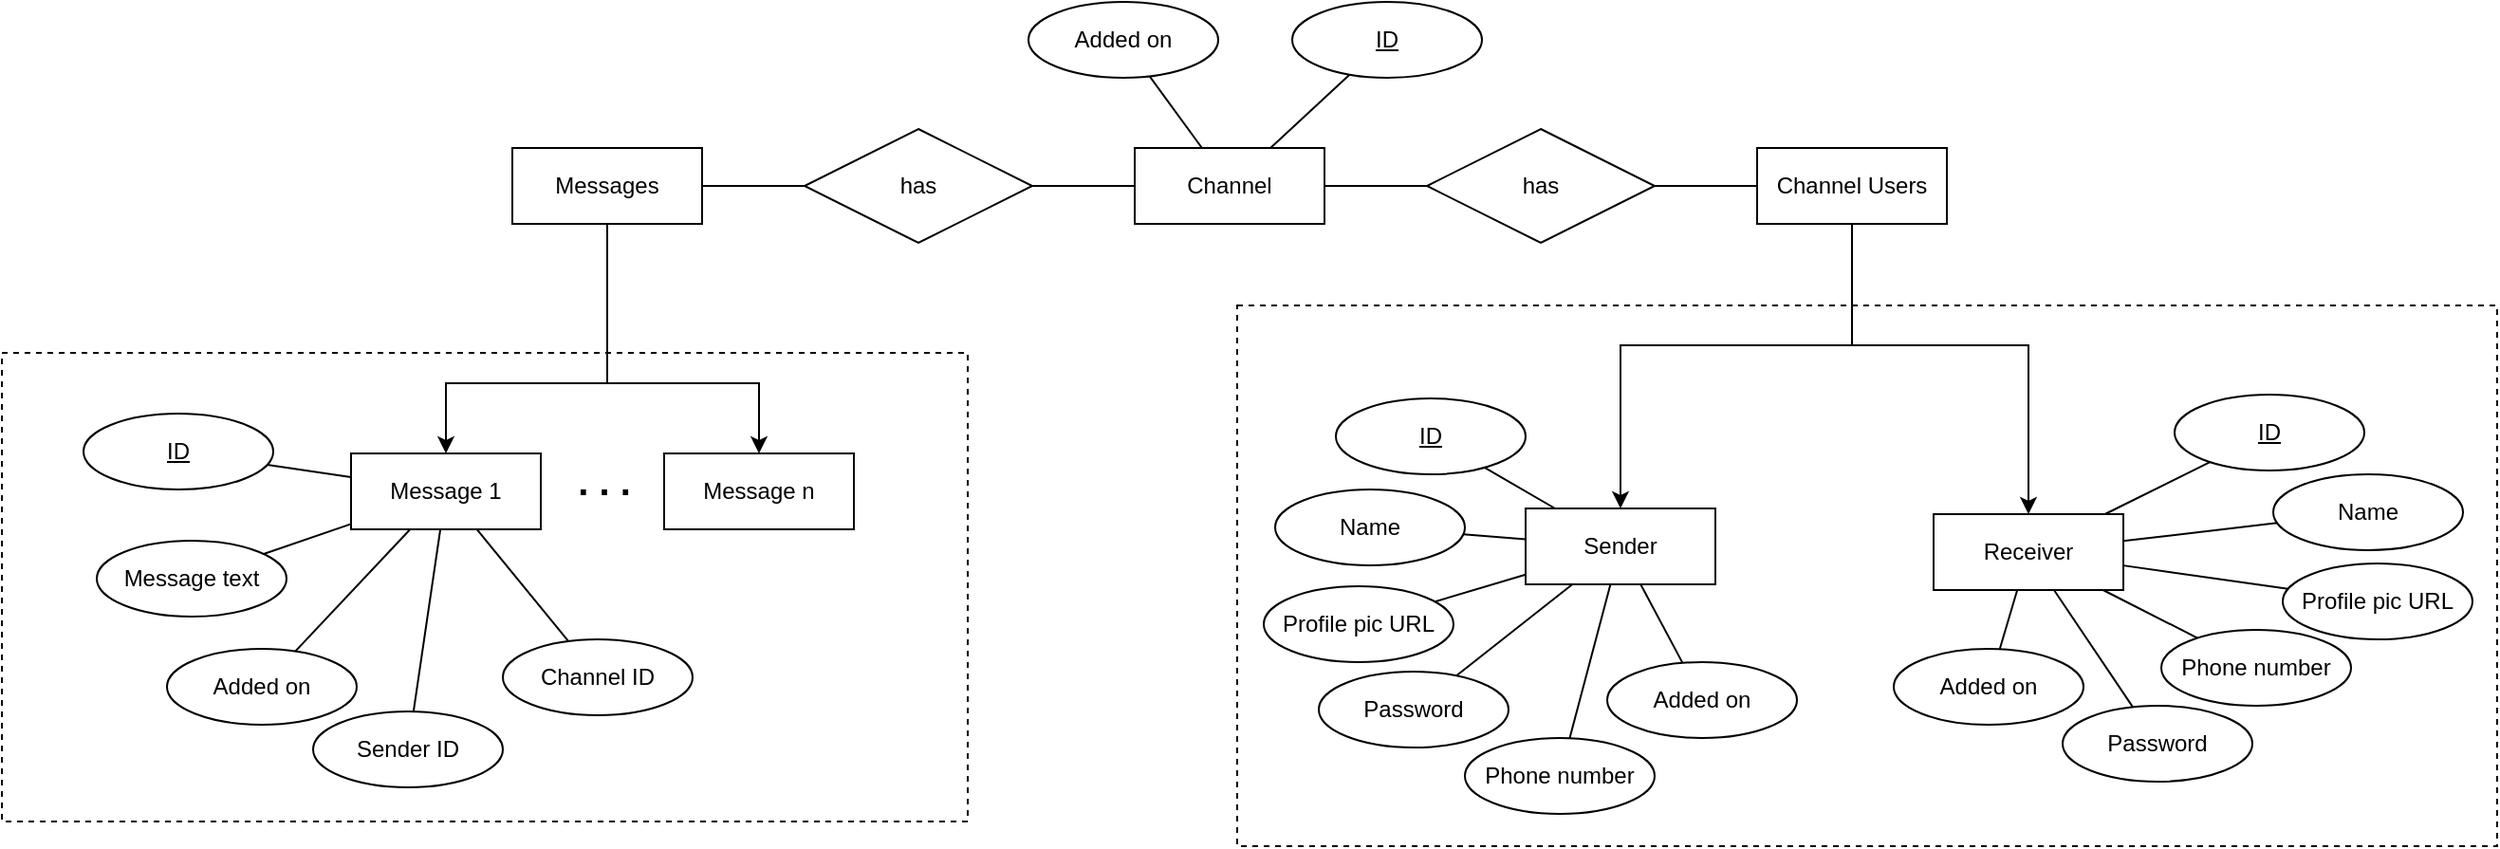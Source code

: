<mxfile version="22.1.9" type="device">
  <diagram id="R2lEEEUBdFMjLlhIrx00" name="Page-1">
    <mxGraphModel dx="733" dy="190" grid="0" gridSize="10" guides="1" tooltips="1" connect="1" arrows="1" fold="1" page="0" pageScale="1" pageWidth="850" pageHeight="1100" math="0" shadow="0" extFonts="Permanent Marker^https://fonts.googleapis.com/css?family=Permanent+Marker">
      <root>
        <mxCell id="0" />
        <mxCell id="1" parent="0" />
        <mxCell id="v-DQYGpWEDf2MSEYCDZo-1" value="Channel" style="whiteSpace=wrap;html=1;align=center;" parent="1" vertex="1">
          <mxGeometry x="370" y="410" width="100" height="40" as="geometry" />
        </mxCell>
        <mxCell id="v-DQYGpWEDf2MSEYCDZo-2" value="Channel Users" style="whiteSpace=wrap;html=1;align=center;" parent="1" vertex="1">
          <mxGeometry x="698" y="410" width="100" height="40" as="geometry" />
        </mxCell>
        <mxCell id="v-DQYGpWEDf2MSEYCDZo-3" value="Sender" style="whiteSpace=wrap;html=1;align=center;" parent="1" vertex="1">
          <mxGeometry x="576" y="600" width="100" height="40" as="geometry" />
        </mxCell>
        <mxCell id="v-DQYGpWEDf2MSEYCDZo-4" value="Receiver" style="whiteSpace=wrap;html=1;align=center;" parent="1" vertex="1">
          <mxGeometry x="791" y="603" width="100" height="40" as="geometry" />
        </mxCell>
        <mxCell id="v-DQYGpWEDf2MSEYCDZo-5" value="has" style="shape=rhombus;perimeter=rhombusPerimeter;whiteSpace=wrap;html=1;align=center;" parent="1" vertex="1">
          <mxGeometry x="524" y="400" width="120" height="60" as="geometry" />
        </mxCell>
        <mxCell id="v-DQYGpWEDf2MSEYCDZo-7" value="" style="endArrow=none;html=1;rounded=0;" parent="1" source="v-DQYGpWEDf2MSEYCDZo-1" target="v-DQYGpWEDf2MSEYCDZo-5" edge="1">
          <mxGeometry relative="1" as="geometry">
            <mxPoint x="533" y="439" as="sourcePoint" />
            <mxPoint x="562" y="439" as="targetPoint" />
          </mxGeometry>
        </mxCell>
        <mxCell id="v-DQYGpWEDf2MSEYCDZo-11" value="" style="endArrow=none;html=1;rounded=0;" parent="1" source="v-DQYGpWEDf2MSEYCDZo-5" target="v-DQYGpWEDf2MSEYCDZo-2" edge="1">
          <mxGeometry relative="1" as="geometry">
            <mxPoint x="644" y="459" as="sourcePoint" />
            <mxPoint x="804" y="459" as="targetPoint" />
          </mxGeometry>
        </mxCell>
        <mxCell id="v-DQYGpWEDf2MSEYCDZo-13" value="Name" style="ellipse;whiteSpace=wrap;html=1;align=center;" parent="1" vertex="1">
          <mxGeometry x="444" y="590" width="100" height="40" as="geometry" />
        </mxCell>
        <mxCell id="v-DQYGpWEDf2MSEYCDZo-14" value="ID" style="ellipse;whiteSpace=wrap;html=1;align=center;fontStyle=4;" parent="1" vertex="1">
          <mxGeometry x="476" y="542" width="100" height="40" as="geometry" />
        </mxCell>
        <mxCell id="v-DQYGpWEDf2MSEYCDZo-15" value="Phone number" style="ellipse;whiteSpace=wrap;html=1;align=center;" parent="1" vertex="1">
          <mxGeometry x="544" y="721" width="100" height="40" as="geometry" />
        </mxCell>
        <mxCell id="v-DQYGpWEDf2MSEYCDZo-17" value="Password" style="ellipse;whiteSpace=wrap;html=1;align=center;" parent="1" vertex="1">
          <mxGeometry x="467" y="686" width="100" height="40" as="geometry" />
        </mxCell>
        <mxCell id="v-DQYGpWEDf2MSEYCDZo-18" value="Profile pic URL" style="ellipse;whiteSpace=wrap;html=1;align=center;" parent="1" vertex="1">
          <mxGeometry x="438" y="641" width="100" height="40" as="geometry" />
        </mxCell>
        <mxCell id="v-DQYGpWEDf2MSEYCDZo-19" value="Added on" style="ellipse;whiteSpace=wrap;html=1;align=center;" parent="1" vertex="1">
          <mxGeometry x="619" y="681" width="100" height="40" as="geometry" />
        </mxCell>
        <mxCell id="v-DQYGpWEDf2MSEYCDZo-20" value="ID" style="ellipse;whiteSpace=wrap;html=1;align=center;fontStyle=4;" parent="1" vertex="1">
          <mxGeometry x="918" y="540" width="100" height="40" as="geometry" />
        </mxCell>
        <mxCell id="v-DQYGpWEDf2MSEYCDZo-21" value="Name" style="ellipse;whiteSpace=wrap;html=1;align=center;" parent="1" vertex="1">
          <mxGeometry x="970" y="582" width="100" height="40" as="geometry" />
        </mxCell>
        <mxCell id="v-DQYGpWEDf2MSEYCDZo-22" value="Profile pic URL" style="ellipse;whiteSpace=wrap;html=1;align=center;" parent="1" vertex="1">
          <mxGeometry x="975" y="629" width="100" height="40" as="geometry" />
        </mxCell>
        <mxCell id="v-DQYGpWEDf2MSEYCDZo-23" value="Phone number" style="ellipse;whiteSpace=wrap;html=1;align=center;" parent="1" vertex="1">
          <mxGeometry x="911" y="664" width="100" height="40" as="geometry" />
        </mxCell>
        <mxCell id="v-DQYGpWEDf2MSEYCDZo-24" value="Password" style="ellipse;whiteSpace=wrap;html=1;align=center;" parent="1" vertex="1">
          <mxGeometry x="859" y="704" width="100" height="40" as="geometry" />
        </mxCell>
        <mxCell id="v-DQYGpWEDf2MSEYCDZo-25" value="Added on" style="ellipse;whiteSpace=wrap;html=1;align=center;" parent="1" vertex="1">
          <mxGeometry x="770" y="674" width="100" height="40" as="geometry" />
        </mxCell>
        <mxCell id="v-DQYGpWEDf2MSEYCDZo-28" value="" style="endArrow=none;html=1;rounded=0;" parent="1" source="v-DQYGpWEDf2MSEYCDZo-4" target="v-DQYGpWEDf2MSEYCDZo-25" edge="1">
          <mxGeometry relative="1" as="geometry">
            <mxPoint x="645" y="641" as="sourcePoint" />
            <mxPoint x="805" y="641" as="targetPoint" />
          </mxGeometry>
        </mxCell>
        <mxCell id="v-DQYGpWEDf2MSEYCDZo-29" value="" style="endArrow=none;html=1;rounded=0;" parent="1" source="v-DQYGpWEDf2MSEYCDZo-4" target="v-DQYGpWEDf2MSEYCDZo-24" edge="1">
          <mxGeometry relative="1" as="geometry">
            <mxPoint x="645" y="641" as="sourcePoint" />
            <mxPoint x="805" y="641" as="targetPoint" />
          </mxGeometry>
        </mxCell>
        <mxCell id="v-DQYGpWEDf2MSEYCDZo-30" value="" style="endArrow=none;html=1;rounded=0;" parent="1" source="v-DQYGpWEDf2MSEYCDZo-20" target="v-DQYGpWEDf2MSEYCDZo-4" edge="1">
          <mxGeometry relative="1" as="geometry">
            <mxPoint x="645" y="641" as="sourcePoint" />
            <mxPoint x="805" y="641" as="targetPoint" />
          </mxGeometry>
        </mxCell>
        <mxCell id="v-DQYGpWEDf2MSEYCDZo-31" value="" style="endArrow=none;html=1;rounded=0;" parent="1" source="v-DQYGpWEDf2MSEYCDZo-4" target="v-DQYGpWEDf2MSEYCDZo-21" edge="1">
          <mxGeometry relative="1" as="geometry">
            <mxPoint x="645" y="641" as="sourcePoint" />
            <mxPoint x="805" y="641" as="targetPoint" />
          </mxGeometry>
        </mxCell>
        <mxCell id="v-DQYGpWEDf2MSEYCDZo-32" value="" style="endArrow=none;html=1;rounded=0;" parent="1" source="v-DQYGpWEDf2MSEYCDZo-4" target="v-DQYGpWEDf2MSEYCDZo-22" edge="1">
          <mxGeometry relative="1" as="geometry">
            <mxPoint x="645" y="641" as="sourcePoint" />
            <mxPoint x="805" y="641" as="targetPoint" />
          </mxGeometry>
        </mxCell>
        <mxCell id="v-DQYGpWEDf2MSEYCDZo-33" value="" style="endArrow=none;html=1;rounded=0;" parent="1" source="v-DQYGpWEDf2MSEYCDZo-4" target="v-DQYGpWEDf2MSEYCDZo-23" edge="1">
          <mxGeometry relative="1" as="geometry">
            <mxPoint x="645" y="641" as="sourcePoint" />
            <mxPoint x="805" y="641" as="targetPoint" />
          </mxGeometry>
        </mxCell>
        <mxCell id="v-DQYGpWEDf2MSEYCDZo-34" value="" style="endArrow=none;html=1;rounded=0;" parent="1" source="v-DQYGpWEDf2MSEYCDZo-19" target="v-DQYGpWEDf2MSEYCDZo-3" edge="1">
          <mxGeometry relative="1" as="geometry">
            <mxPoint x="645" y="641" as="sourcePoint" />
            <mxPoint x="805" y="641" as="targetPoint" />
          </mxGeometry>
        </mxCell>
        <mxCell id="v-DQYGpWEDf2MSEYCDZo-35" value="" style="endArrow=none;html=1;rounded=0;" parent="1" source="v-DQYGpWEDf2MSEYCDZo-15" target="v-DQYGpWEDf2MSEYCDZo-3" edge="1">
          <mxGeometry relative="1" as="geometry">
            <mxPoint x="645" y="641" as="sourcePoint" />
            <mxPoint x="805" y="641" as="targetPoint" />
          </mxGeometry>
        </mxCell>
        <mxCell id="v-DQYGpWEDf2MSEYCDZo-36" value="" style="endArrow=none;html=1;rounded=0;" parent="1" source="v-DQYGpWEDf2MSEYCDZo-17" target="v-DQYGpWEDf2MSEYCDZo-3" edge="1">
          <mxGeometry relative="1" as="geometry">
            <mxPoint x="645" y="641" as="sourcePoint" />
            <mxPoint x="805" y="641" as="targetPoint" />
          </mxGeometry>
        </mxCell>
        <mxCell id="v-DQYGpWEDf2MSEYCDZo-37" value="" style="endArrow=none;html=1;rounded=0;" parent="1" source="v-DQYGpWEDf2MSEYCDZo-18" target="v-DQYGpWEDf2MSEYCDZo-3" edge="1">
          <mxGeometry relative="1" as="geometry">
            <mxPoint x="645" y="641" as="sourcePoint" />
            <mxPoint x="805" y="641" as="targetPoint" />
          </mxGeometry>
        </mxCell>
        <mxCell id="v-DQYGpWEDf2MSEYCDZo-38" value="" style="endArrow=none;html=1;rounded=0;" parent="1" source="v-DQYGpWEDf2MSEYCDZo-13" target="v-DQYGpWEDf2MSEYCDZo-3" edge="1">
          <mxGeometry relative="1" as="geometry">
            <mxPoint x="645" y="641" as="sourcePoint" />
            <mxPoint x="805" y="641" as="targetPoint" />
          </mxGeometry>
        </mxCell>
        <mxCell id="v-DQYGpWEDf2MSEYCDZo-39" value="" style="endArrow=none;html=1;rounded=0;" parent="1" source="v-DQYGpWEDf2MSEYCDZo-14" target="v-DQYGpWEDf2MSEYCDZo-3" edge="1">
          <mxGeometry relative="1" as="geometry">
            <mxPoint x="645" y="641" as="sourcePoint" />
            <mxPoint x="805" y="641" as="targetPoint" />
          </mxGeometry>
        </mxCell>
        <mxCell id="v-DQYGpWEDf2MSEYCDZo-40" value="Messages" style="whiteSpace=wrap;html=1;align=center;" parent="1" vertex="1">
          <mxGeometry x="42" y="410" width="100" height="40" as="geometry" />
        </mxCell>
        <mxCell id="v-DQYGpWEDf2MSEYCDZo-41" value="has" style="shape=rhombus;perimeter=rhombusPerimeter;whiteSpace=wrap;html=1;align=center;" parent="1" vertex="1">
          <mxGeometry x="196" y="400" width="120" height="60" as="geometry" />
        </mxCell>
        <mxCell id="v-DQYGpWEDf2MSEYCDZo-42" value="" style="endArrow=none;html=1;rounded=0;" parent="1" source="v-DQYGpWEDf2MSEYCDZo-41" target="v-DQYGpWEDf2MSEYCDZo-1" edge="1">
          <mxGeometry relative="1" as="geometry">
            <mxPoint x="93" y="641" as="sourcePoint" />
            <mxPoint x="253" y="641" as="targetPoint" />
          </mxGeometry>
        </mxCell>
        <mxCell id="v-DQYGpWEDf2MSEYCDZo-43" value="" style="endArrow=none;html=1;rounded=0;" parent="1" source="v-DQYGpWEDf2MSEYCDZo-40" target="v-DQYGpWEDf2MSEYCDZo-41" edge="1">
          <mxGeometry relative="1" as="geometry">
            <mxPoint x="93" y="641" as="sourcePoint" />
            <mxPoint x="253" y="641" as="targetPoint" />
          </mxGeometry>
        </mxCell>
        <mxCell id="v-DQYGpWEDf2MSEYCDZo-44" value="Added on" style="ellipse;whiteSpace=wrap;html=1;align=center;" parent="1" vertex="1">
          <mxGeometry x="314" y="333" width="100" height="40" as="geometry" />
        </mxCell>
        <mxCell id="v-DQYGpWEDf2MSEYCDZo-45" value="ID" style="ellipse;whiteSpace=wrap;html=1;align=center;fontStyle=4;" parent="1" vertex="1">
          <mxGeometry x="453" y="333" width="100" height="40" as="geometry" />
        </mxCell>
        <mxCell id="v-DQYGpWEDf2MSEYCDZo-46" value="" style="endArrow=none;html=1;rounded=0;" parent="1" source="v-DQYGpWEDf2MSEYCDZo-1" target="v-DQYGpWEDf2MSEYCDZo-45" edge="1">
          <mxGeometry relative="1" as="geometry">
            <mxPoint x="328" y="393" as="sourcePoint" />
            <mxPoint x="488" y="393" as="targetPoint" />
          </mxGeometry>
        </mxCell>
        <mxCell id="v-DQYGpWEDf2MSEYCDZo-47" value="" style="endArrow=none;html=1;rounded=0;" parent="1" source="v-DQYGpWEDf2MSEYCDZo-44" target="v-DQYGpWEDf2MSEYCDZo-1" edge="1">
          <mxGeometry relative="1" as="geometry">
            <mxPoint x="328" y="393" as="sourcePoint" />
            <mxPoint x="488" y="393" as="targetPoint" />
          </mxGeometry>
        </mxCell>
        <mxCell id="v-DQYGpWEDf2MSEYCDZo-48" value="Message 1" style="whiteSpace=wrap;html=1;align=center;" parent="1" vertex="1">
          <mxGeometry x="-43" y="571" width="100" height="40" as="geometry" />
        </mxCell>
        <mxCell id="v-DQYGpWEDf2MSEYCDZo-49" value="Message n" style="whiteSpace=wrap;html=1;align=center;" parent="1" vertex="1">
          <mxGeometry x="122" y="571" width="100" height="40" as="geometry" />
        </mxCell>
        <mxCell id="v-DQYGpWEDf2MSEYCDZo-53" value="Message text" style="ellipse;whiteSpace=wrap;html=1;align=center;" parent="1" vertex="1">
          <mxGeometry x="-177" y="617" width="100" height="40" as="geometry" />
        </mxCell>
        <mxCell id="v-DQYGpWEDf2MSEYCDZo-54" value="ID" style="ellipse;whiteSpace=wrap;html=1;align=center;fontStyle=4;" parent="1" vertex="1">
          <mxGeometry x="-184" y="550" width="100" height="40" as="geometry" />
        </mxCell>
        <mxCell id="v-DQYGpWEDf2MSEYCDZo-55" value="Added on" style="ellipse;whiteSpace=wrap;html=1;align=center;" parent="1" vertex="1">
          <mxGeometry x="-140" y="674" width="100" height="40" as="geometry" />
        </mxCell>
        <mxCell id="v-DQYGpWEDf2MSEYCDZo-56" value="Sender ID" style="ellipse;whiteSpace=wrap;html=1;align=center;" parent="1" vertex="1">
          <mxGeometry x="-63" y="707" width="100" height="40" as="geometry" />
        </mxCell>
        <mxCell id="v-DQYGpWEDf2MSEYCDZo-57" value="" style="endArrow=none;html=1;rounded=0;" parent="1" source="v-DQYGpWEDf2MSEYCDZo-56" target="v-DQYGpWEDf2MSEYCDZo-48" edge="1">
          <mxGeometry relative="1" as="geometry">
            <mxPoint x="25" y="505" as="sourcePoint" />
            <mxPoint x="185" y="505" as="targetPoint" />
          </mxGeometry>
        </mxCell>
        <mxCell id="v-DQYGpWEDf2MSEYCDZo-58" value="" style="endArrow=none;html=1;rounded=0;" parent="1" source="v-DQYGpWEDf2MSEYCDZo-48" target="v-DQYGpWEDf2MSEYCDZo-55" edge="1">
          <mxGeometry relative="1" as="geometry">
            <mxPoint x="25" y="505" as="sourcePoint" />
            <mxPoint x="185" y="505" as="targetPoint" />
          </mxGeometry>
        </mxCell>
        <mxCell id="v-DQYGpWEDf2MSEYCDZo-59" value="" style="endArrow=none;html=1;rounded=0;" parent="1" source="v-DQYGpWEDf2MSEYCDZo-48" target="v-DQYGpWEDf2MSEYCDZo-53" edge="1">
          <mxGeometry relative="1" as="geometry">
            <mxPoint x="25" y="505" as="sourcePoint" />
            <mxPoint x="185" y="505" as="targetPoint" />
          </mxGeometry>
        </mxCell>
        <mxCell id="v-DQYGpWEDf2MSEYCDZo-60" value="" style="endArrow=none;html=1;rounded=0;" parent="1" source="v-DQYGpWEDf2MSEYCDZo-54" target="v-DQYGpWEDf2MSEYCDZo-48" edge="1">
          <mxGeometry relative="1" as="geometry">
            <mxPoint x="25" y="505" as="sourcePoint" />
            <mxPoint x="185" y="505" as="targetPoint" />
          </mxGeometry>
        </mxCell>
        <mxCell id="v-DQYGpWEDf2MSEYCDZo-61" value="Channel ID" style="ellipse;whiteSpace=wrap;html=1;align=center;" parent="1" vertex="1">
          <mxGeometry x="37" y="669" width="100" height="40" as="geometry" />
        </mxCell>
        <mxCell id="v-DQYGpWEDf2MSEYCDZo-62" value="" style="endArrow=none;html=1;rounded=0;" parent="1" source="v-DQYGpWEDf2MSEYCDZo-61" target="v-DQYGpWEDf2MSEYCDZo-48" edge="1">
          <mxGeometry relative="1" as="geometry">
            <mxPoint x="25" y="505" as="sourcePoint" />
            <mxPoint x="185" y="505" as="targetPoint" />
          </mxGeometry>
        </mxCell>
        <mxCell id="TyiQXdj4yDbZuUEe9Dlb-1" value="" style="rounded=0;whiteSpace=wrap;html=1;glass=0;dashed=1;fillStyle=auto;fillColor=#FFFFFF;fillOpacity=0;" vertex="1" parent="1">
          <mxGeometry x="-227" y="518" width="509" height="247" as="geometry" />
        </mxCell>
        <mxCell id="TyiQXdj4yDbZuUEe9Dlb-2" value="&lt;font style=&quot;font-size: 20px;&quot;&gt;&lt;b&gt;. . .&lt;/b&gt;&lt;/font&gt;" style="text;html=1;align=center;verticalAlign=middle;resizable=0;points=[];autosize=1;strokeColor=none;fillColor=none;" vertex="1" parent="1">
          <mxGeometry x="67" y="567" width="46" height="36" as="geometry" />
        </mxCell>
        <mxCell id="TyiQXdj4yDbZuUEe9Dlb-3" value="" style="rounded=0;whiteSpace=wrap;html=1;fillOpacity=0;dashed=1;" vertex="1" parent="1">
          <mxGeometry x="424" y="493" width="664" height="285" as="geometry" />
        </mxCell>
        <mxCell id="TyiQXdj4yDbZuUEe9Dlb-4" value="" style="endArrow=classic;html=1;rounded=0;edgeStyle=orthogonalEdgeStyle;" edge="1" parent="1" source="v-DQYGpWEDf2MSEYCDZo-2" target="v-DQYGpWEDf2MSEYCDZo-3">
          <mxGeometry width="50" height="50" relative="1" as="geometry">
            <mxPoint x="632" y="682" as="sourcePoint" />
            <mxPoint x="669" y="871" as="targetPoint" />
            <Array as="points">
              <mxPoint x="748" y="514" />
              <mxPoint x="626" y="514" />
            </Array>
          </mxGeometry>
        </mxCell>
        <mxCell id="TyiQXdj4yDbZuUEe9Dlb-5" value="" style="endArrow=classic;html=1;rounded=0;edgeStyle=orthogonalEdgeStyle;" edge="1" parent="1" source="v-DQYGpWEDf2MSEYCDZo-2" target="v-DQYGpWEDf2MSEYCDZo-4">
          <mxGeometry width="50" height="50" relative="1" as="geometry">
            <mxPoint x="632" y="682" as="sourcePoint" />
            <mxPoint x="682" y="632" as="targetPoint" />
            <Array as="points">
              <mxPoint x="748" y="514" />
              <mxPoint x="841" y="514" />
            </Array>
          </mxGeometry>
        </mxCell>
        <mxCell id="TyiQXdj4yDbZuUEe9Dlb-6" value="" style="endArrow=classic;html=1;rounded=0;edgeStyle=orthogonalEdgeStyle;" edge="1" parent="1" source="v-DQYGpWEDf2MSEYCDZo-40" target="v-DQYGpWEDf2MSEYCDZo-49">
          <mxGeometry width="50" height="50" relative="1" as="geometry">
            <mxPoint x="136" y="682" as="sourcePoint" />
            <mxPoint x="186" y="632" as="targetPoint" />
            <Array as="points">
              <mxPoint x="92" y="534" />
              <mxPoint x="172" y="534" />
            </Array>
          </mxGeometry>
        </mxCell>
        <mxCell id="TyiQXdj4yDbZuUEe9Dlb-7" value="" style="endArrow=classic;html=1;rounded=0;edgeStyle=orthogonalEdgeStyle;" edge="1" parent="1" source="v-DQYGpWEDf2MSEYCDZo-40" target="v-DQYGpWEDf2MSEYCDZo-48">
          <mxGeometry width="50" height="50" relative="1" as="geometry">
            <mxPoint x="136" y="682" as="sourcePoint" />
            <mxPoint x="186" y="632" as="targetPoint" />
            <Array as="points">
              <mxPoint x="92" y="534" />
              <mxPoint x="7" y="534" />
            </Array>
          </mxGeometry>
        </mxCell>
      </root>
    </mxGraphModel>
  </diagram>
</mxfile>
